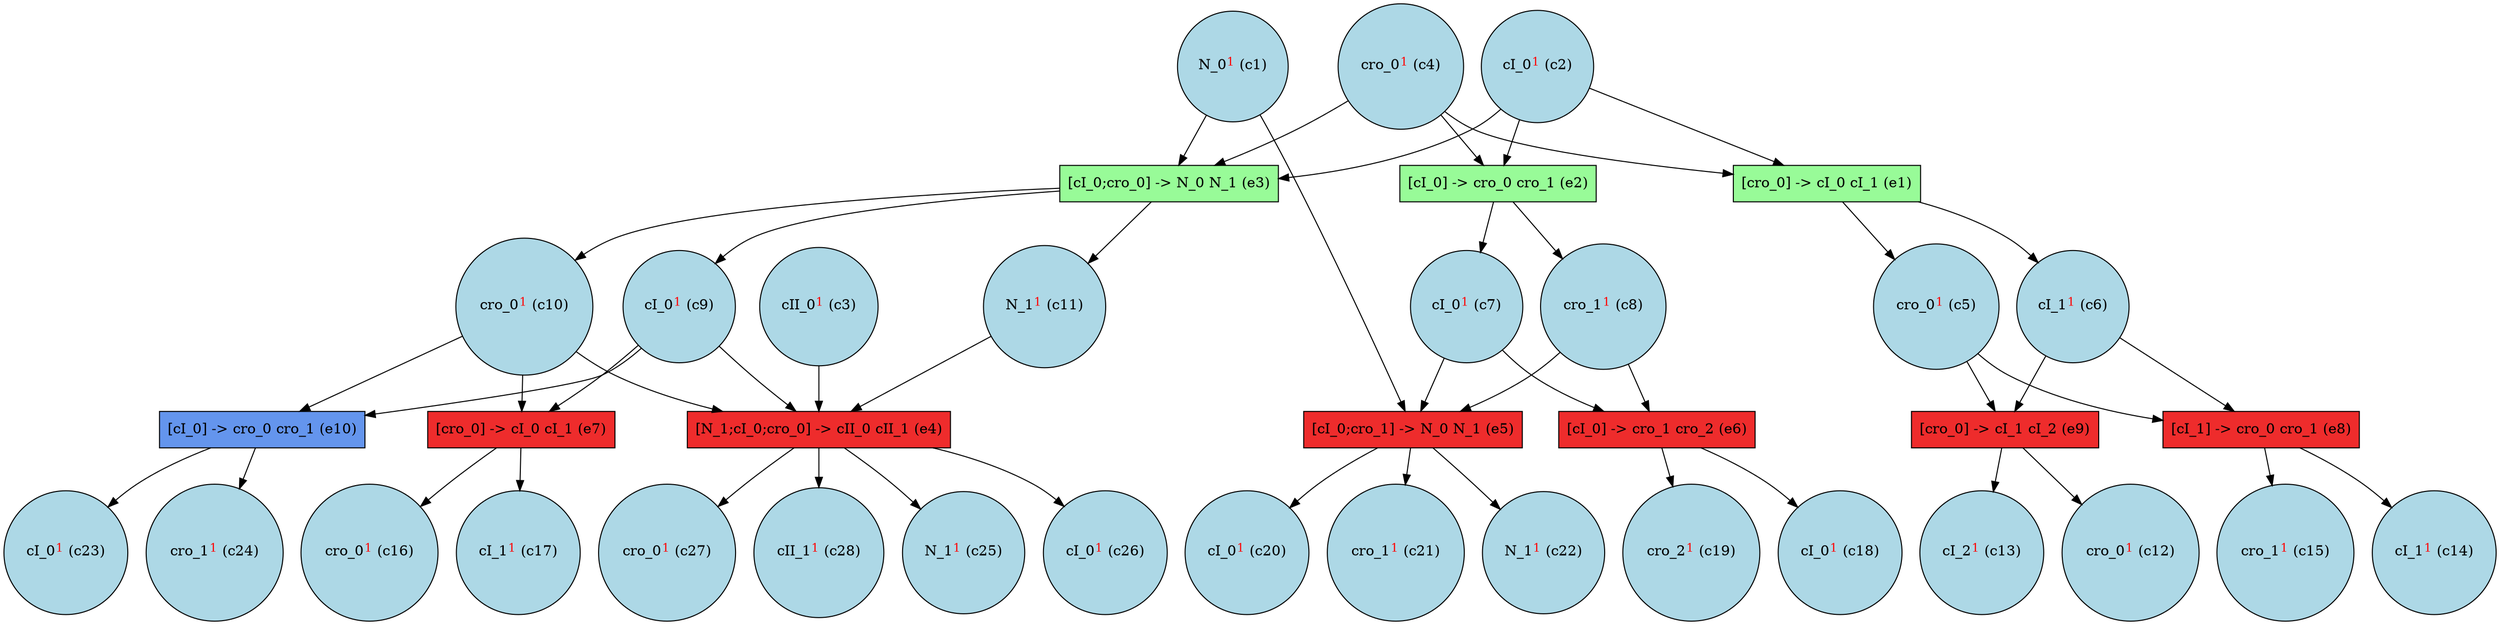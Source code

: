 digraph test {
  c1 -> e5;
  c1 -> e3;
  c2 -> e3;
  c2 -> e2;
  c2 -> e1;
  c3 -> e4;
  c4 -> e3;
  c4 -> e2;
  c4 -> e1;
  e1 -> c5;
  c5 -> e8;
  c5 -> e9;
  e1 -> c6;
  c6 -> e8;
  c6 -> e9;
  e2 -> c7;
  c7 -> e5;
  c7 -> e6;
  e2 -> c8;
  c8 -> e5;
  c8 -> e6;
  e3 -> c9;
  c9 -> e4;
  c9 -> e10;
  c9 -> e7;
  e3 -> c10;
  c10 -> e4;
  c10 -> e10;
  c10 -> e7;
  e3 -> c11;
  c11 -> e4;
  e9 -> c12;
  e9 -> c13;
  e8 -> c14;
  e8 -> c15;
  e7 -> c16;
  e7 -> c17;
  e6 -> c18;
  e6 -> c19;
  e5 -> c20;
  e5 -> c21;
  e5 -> c22;
  e10 -> c23;
  e10 -> c24;
  e4 -> c25;
  e4 -> c26;
  e4 -> c27;
  e4 -> c28;
  c1 [fillcolor=lightblue label= <N_0<FONT COLOR="red"><SUP>1</SUP></FONT>&nbsp;(c1)> shape=circle style=filled];
  c2 [fillcolor=lightblue label= <cI_0<FONT COLOR="red"><SUP>1</SUP></FONT>&nbsp;(c2)> shape=circle style=filled];
  c3 [fillcolor=lightblue label= <cII_0<FONT COLOR="red"><SUP>1</SUP></FONT>&nbsp;(c3)> shape=circle style=filled];
  c4 [fillcolor=lightblue label= <cro_0<FONT COLOR="red"><SUP>1</SUP></FONT>&nbsp;(c4)> shape=circle style=filled];
  c5 [fillcolor=lightblue label= <cro_0<FONT COLOR="red"><SUP>1</SUP></FONT>&nbsp;(c5)> shape=circle style=filled];
  c6 [fillcolor=lightblue label= <cI_1<FONT COLOR="red"><SUP>1</SUP></FONT>&nbsp;(c6)> shape=circle style=filled];
  c7 [fillcolor=lightblue label= <cI_0<FONT COLOR="red"><SUP>1</SUP></FONT>&nbsp;(c7)> shape=circle style=filled];
  c8 [fillcolor=lightblue label= <cro_1<FONT COLOR="red"><SUP>1</SUP></FONT>&nbsp;(c8)> shape=circle style=filled];
  c9 [fillcolor=lightblue label= <cI_0<FONT COLOR="red"><SUP>1</SUP></FONT>&nbsp;(c9)> shape=circle style=filled];
  c10 [fillcolor=lightblue label= <cro_0<FONT COLOR="red"><SUP>1</SUP></FONT>&nbsp;(c10)> shape=circle style=filled];
  c11 [fillcolor=lightblue label= <N_1<FONT COLOR="red"><SUP>1</SUP></FONT>&nbsp;(c11)> shape=circle style=filled];
  c12 [fillcolor=lightblue label= <cro_0<FONT COLOR="red"><SUP>1</SUP></FONT>&nbsp;(c12)> shape=circle style=filled];
  c13 [fillcolor=lightblue label= <cI_2<FONT COLOR="red"><SUP>1</SUP></FONT>&nbsp;(c13)> shape=circle style=filled];
  c14 [fillcolor=lightblue label= <cI_1<FONT COLOR="red"><SUP>1</SUP></FONT>&nbsp;(c14)> shape=circle style=filled];
  c15 [fillcolor=lightblue label= <cro_1<FONT COLOR="red"><SUP>1</SUP></FONT>&nbsp;(c15)> shape=circle style=filled];
  c16 [fillcolor=lightblue label= <cro_0<FONT COLOR="red"><SUP>1</SUP></FONT>&nbsp;(c16)> shape=circle style=filled];
  c17 [fillcolor=lightblue label= <cI_1<FONT COLOR="red"><SUP>1</SUP></FONT>&nbsp;(c17)> shape=circle style=filled];
  c18 [fillcolor=lightblue label= <cI_0<FONT COLOR="red"><SUP>1</SUP></FONT>&nbsp;(c18)> shape=circle style=filled];
  c19 [fillcolor=lightblue label= <cro_2<FONT COLOR="red"><SUP>1</SUP></FONT>&nbsp;(c19)> shape=circle style=filled];
  c20 [fillcolor=lightblue label= <cI_0<FONT COLOR="red"><SUP>1</SUP></FONT>&nbsp;(c20)> shape=circle style=filled];
  c21 [fillcolor=lightblue label= <cro_1<FONT COLOR="red"><SUP>1</SUP></FONT>&nbsp;(c21)> shape=circle style=filled];
  c22 [fillcolor=lightblue label= <N_1<FONT COLOR="red"><SUP>1</SUP></FONT>&nbsp;(c22)> shape=circle style=filled];
  c23 [fillcolor=lightblue label= <cI_0<FONT COLOR="red"><SUP>1</SUP></FONT>&nbsp;(c23)> shape=circle style=filled];
  c24 [fillcolor=lightblue label= <cro_1<FONT COLOR="red"><SUP>1</SUP></FONT>&nbsp;(c24)> shape=circle style=filled];
  c25 [fillcolor=lightblue label= <N_1<FONT COLOR="red"><SUP>1</SUP></FONT>&nbsp;(c25)> shape=circle style=filled];
  c26 [fillcolor=lightblue label= <cI_0<FONT COLOR="red"><SUP>1</SUP></FONT>&nbsp;(c26)> shape=circle style=filled];
  c27 [fillcolor=lightblue label= <cro_0<FONT COLOR="red"><SUP>1</SUP></FONT>&nbsp;(c27)> shape=circle style=filled];
  c28 [fillcolor=lightblue label= <cII_1<FONT COLOR="red"><SUP>1</SUP></FONT>&nbsp;(c28)> shape=circle style=filled];
  e1 [fillcolor=palegreen label="[cro_0] -> cI_0 cI_1 (e1)" shape=box style=filled];
  e2 [fillcolor=palegreen label="[cI_0] -> cro_0 cro_1 (e2)" shape=box style=filled];
  e3 [fillcolor=palegreen label="[cI_0;cro_0] -> N_0 N_1 (e3)" shape=box style=filled];
  e4 [color=black fillcolor=firebrick2 label="[N_1;cI_0;cro_0] -> cII_0 cII_1 (e4)" shape=box style=filled];
  e5 [color=black fillcolor=firebrick2 label="[cI_0;cro_1] -> N_0 N_1 (e5)" shape=box style=filled];
  e6 [color=black fillcolor=firebrick2 label="[cI_0] -> cro_1 cro_2 (e6)" shape=box style=filled];
  e7 [color=black fillcolor=firebrick2 label="[cro_0] -> cI_0 cI_1 (e7)" shape=box style=filled];
  e8 [color=black fillcolor=firebrick2 label="[cI_1] -> cro_0 cro_1 (e8)" shape=box style=filled];
  e9 [color=black fillcolor=firebrick2 label="[cro_0] -> cI_1 cI_2 (e9)" shape=box style=filled];
  e10 [color=black fillcolor=cornflowerblue label="[cI_0] -> cro_0 cro_1 (e10)" shape=box style=filled];
}
